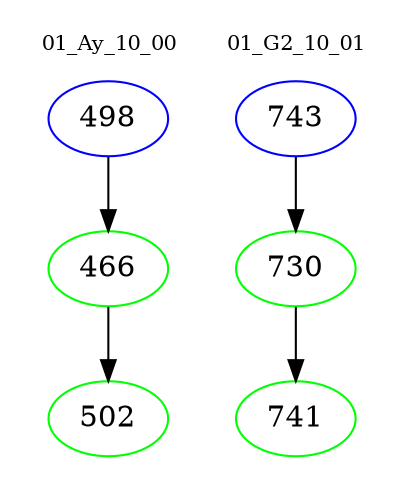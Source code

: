 digraph{
subgraph cluster_0 {
color = white
label = "01_Ay_10_00";
fontsize=10;
T0_498 [label="498", color="blue"]
T0_498 -> T0_466 [color="black"]
T0_466 [label="466", color="green"]
T0_466 -> T0_502 [color="black"]
T0_502 [label="502", color="green"]
}
subgraph cluster_1 {
color = white
label = "01_G2_10_01";
fontsize=10;
T1_743 [label="743", color="blue"]
T1_743 -> T1_730 [color="black"]
T1_730 [label="730", color="green"]
T1_730 -> T1_741 [color="black"]
T1_741 [label="741", color="green"]
}
}
